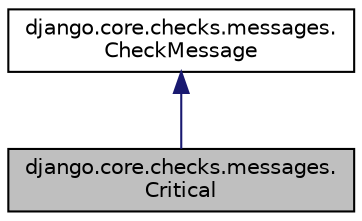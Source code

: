 digraph "django.core.checks.messages.Critical"
{
 // LATEX_PDF_SIZE
  edge [fontname="Helvetica",fontsize="10",labelfontname="Helvetica",labelfontsize="10"];
  node [fontname="Helvetica",fontsize="10",shape=record];
  Node1 [label="django.core.checks.messages.\lCritical",height=0.2,width=0.4,color="black", fillcolor="grey75", style="filled", fontcolor="black",tooltip=" "];
  Node2 -> Node1 [dir="back",color="midnightblue",fontsize="10",style="solid"];
  Node2 [label="django.core.checks.messages.\lCheckMessage",height=0.2,width=0.4,color="black", fillcolor="white", style="filled",URL="$classdjango_1_1core_1_1checks_1_1messages_1_1_check_message.html",tooltip=" "];
}
